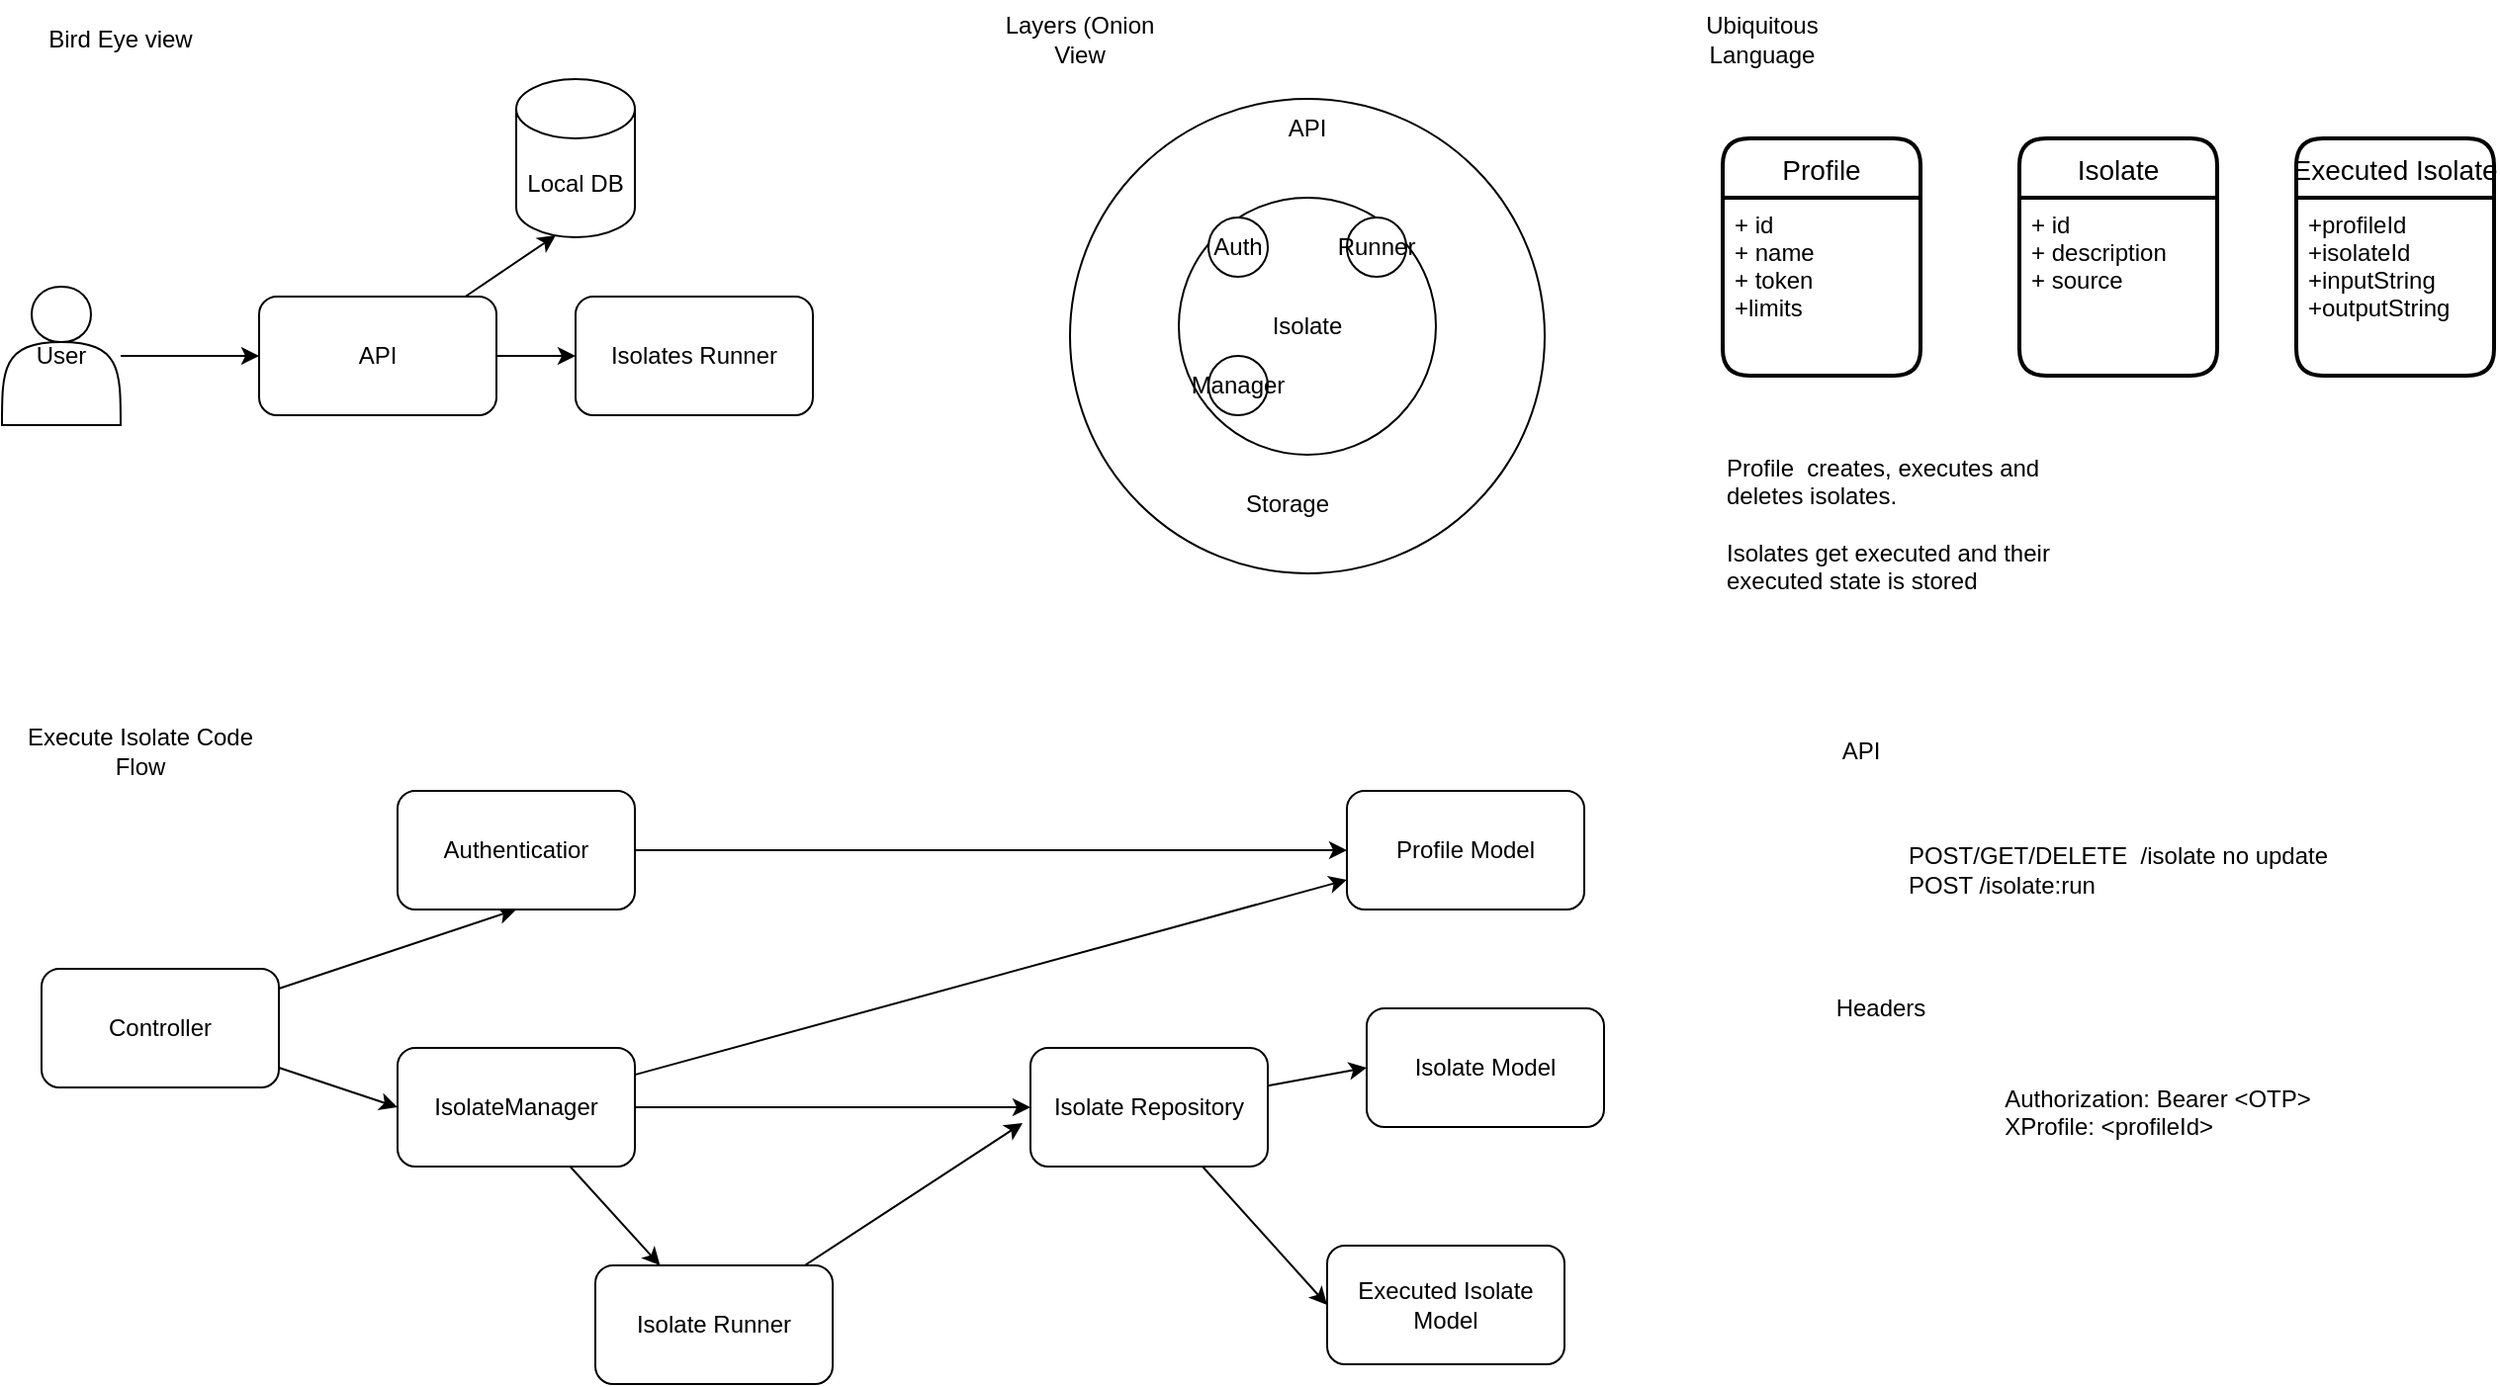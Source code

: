 <mxfile>
    <diagram id="bdGLufFbmblh0Mh4JZoR" name="General">
        <mxGraphModel dx="893" dy="1131" grid="1" gridSize="10" guides="1" tooltips="1" connect="1" arrows="1" fold="1" page="1" pageScale="1" pageWidth="1400" pageHeight="850" math="0" shadow="0">
            <root>
                <mxCell id="0"/>
                <mxCell id="1" parent="0"/>
                <mxCell id="6" style="edgeStyle=none;html=1;entryX=0.333;entryY=0.988;entryDx=0;entryDy=0;entryPerimeter=0;" parent="1" source="2" target="4" edge="1">
                    <mxGeometry relative="1" as="geometry"/>
                </mxCell>
                <mxCell id="8" style="edgeStyle=none;html=1;" parent="1" source="2" target="7" edge="1">
                    <mxGeometry relative="1" as="geometry"/>
                </mxCell>
                <mxCell id="2" value="API" style="rounded=1;whiteSpace=wrap;html=1;" parent="1" vertex="1">
                    <mxGeometry x="150" y="160" width="120" height="60" as="geometry"/>
                </mxCell>
                <mxCell id="4" value="Local DB" style="shape=cylinder3;whiteSpace=wrap;html=1;boundedLbl=1;backgroundOutline=1;size=15;" parent="1" vertex="1">
                    <mxGeometry x="280" y="50" width="60" height="80" as="geometry"/>
                </mxCell>
                <mxCell id="7" value="Isolates Runner" style="rounded=1;whiteSpace=wrap;html=1;" parent="1" vertex="1">
                    <mxGeometry x="310" y="160" width="120" height="60" as="geometry"/>
                </mxCell>
                <mxCell id="11" style="edgeStyle=none;html=1;" parent="1" source="10" target="2" edge="1">
                    <mxGeometry relative="1" as="geometry"/>
                </mxCell>
                <mxCell id="10" value="User" style="shape=actor;whiteSpace=wrap;html=1;" parent="1" vertex="1">
                    <mxGeometry x="20" y="155" width="60" height="70" as="geometry"/>
                </mxCell>
                <mxCell id="12" value="Bird Eye view" style="text;html=1;strokeColor=none;fillColor=none;align=center;verticalAlign=middle;whiteSpace=wrap;rounded=0;" parent="1" vertex="1">
                    <mxGeometry x="30" y="10" width="100" height="40" as="geometry"/>
                </mxCell>
                <mxCell id="19" value="" style="ellipse;whiteSpace=wrap;html=1;aspect=fixed;" parent="1" vertex="1">
                    <mxGeometry x="560" y="60" width="240" height="240" as="geometry"/>
                </mxCell>
                <mxCell id="20" value="Isolate" style="ellipse;whiteSpace=wrap;html=1;aspect=fixed;" parent="1" vertex="1">
                    <mxGeometry x="615" y="110" width="130" height="130" as="geometry"/>
                </mxCell>
                <mxCell id="21" value="API" style="text;html=1;strokeColor=none;fillColor=none;align=center;verticalAlign=middle;whiteSpace=wrap;rounded=0;" parent="1" vertex="1">
                    <mxGeometry x="650" y="60" width="60" height="30" as="geometry"/>
                </mxCell>
                <mxCell id="22" value="Storage" style="text;html=1;strokeColor=none;fillColor=none;align=center;verticalAlign=middle;whiteSpace=wrap;rounded=0;" parent="1" vertex="1">
                    <mxGeometry x="640" y="250" width="60" height="30" as="geometry"/>
                </mxCell>
                <mxCell id="24" value="Auth" style="ellipse;whiteSpace=wrap;html=1;aspect=fixed;" parent="1" vertex="1">
                    <mxGeometry x="630" y="120" width="30" height="30" as="geometry"/>
                </mxCell>
                <mxCell id="25" value="Runner" style="ellipse;whiteSpace=wrap;html=1;aspect=fixed;" parent="1" vertex="1">
                    <mxGeometry x="700" y="120" width="30" height="30" as="geometry"/>
                </mxCell>
                <mxCell id="27" value="Manager" style="ellipse;whiteSpace=wrap;html=1;aspect=fixed;" parent="1" vertex="1">
                    <mxGeometry x="630" y="190" width="30" height="30" as="geometry"/>
                </mxCell>
                <mxCell id="28" value="Layers (Onion View" style="text;html=1;strokeColor=none;fillColor=none;align=center;verticalAlign=middle;whiteSpace=wrap;rounded=0;" parent="1" vertex="1">
                    <mxGeometry x="515" y="10" width="100" height="40" as="geometry"/>
                </mxCell>
                <mxCell id="32" value="Ubiquitous Language" style="text;html=1;strokeColor=none;fillColor=none;align=center;verticalAlign=middle;whiteSpace=wrap;rounded=0;" parent="1" vertex="1">
                    <mxGeometry x="880" y="15" width="60" height="30" as="geometry"/>
                </mxCell>
                <mxCell id="33" value="Isolate" style="swimlane;childLayout=stackLayout;horizontal=1;startSize=30;horizontalStack=0;rounded=1;fontSize=14;fontStyle=0;strokeWidth=2;resizeParent=0;resizeLast=1;shadow=0;dashed=0;align=center;" parent="1" vertex="1">
                    <mxGeometry x="1040" y="80" width="100" height="120" as="geometry"/>
                </mxCell>
                <mxCell id="34" value="+ id&#10;+ description&#10;+ source" style="align=left;strokeColor=none;fillColor=none;spacingLeft=4;fontSize=12;verticalAlign=top;resizable=0;rotatable=0;part=1;" parent="33" vertex="1">
                    <mxGeometry y="30" width="100" height="90" as="geometry"/>
                </mxCell>
                <mxCell id="35" value="Executed Isolate" style="swimlane;childLayout=stackLayout;horizontal=1;startSize=30;horizontalStack=0;rounded=1;fontSize=14;fontStyle=0;strokeWidth=2;resizeParent=0;resizeLast=1;shadow=0;dashed=0;align=center;" parent="1" vertex="1">
                    <mxGeometry x="1180" y="80" width="100" height="120" as="geometry"/>
                </mxCell>
                <mxCell id="36" value="+profileId&#10;+isolateId&#10;+inputString&#10;+outputString" style="align=left;strokeColor=none;fillColor=none;spacingLeft=4;fontSize=12;verticalAlign=top;resizable=0;rotatable=0;part=1;" parent="35" vertex="1">
                    <mxGeometry y="30" width="100" height="90" as="geometry"/>
                </mxCell>
                <mxCell id="37" value="Profile" style="swimlane;childLayout=stackLayout;horizontal=1;startSize=30;horizontalStack=0;rounded=1;fontSize=14;fontStyle=0;strokeWidth=2;resizeParent=0;resizeLast=1;shadow=0;dashed=0;align=center;" parent="1" vertex="1">
                    <mxGeometry x="890" y="80" width="100" height="120" as="geometry"/>
                </mxCell>
                <mxCell id="38" value="+ id&#10;+ name&#10;+ token&#10;+limits" style="align=left;strokeColor=none;fillColor=none;spacingLeft=4;fontSize=12;verticalAlign=top;resizable=0;rotatable=0;part=1;" parent="37" vertex="1">
                    <mxGeometry y="30" width="100" height="90" as="geometry"/>
                </mxCell>
                <mxCell id="42" value="Profile&amp;nbsp; creates, executes and deletes isolates.&lt;br&gt;&lt;br&gt;Isolates get executed and their executed state is stored" style="text;html=1;strokeColor=none;fillColor=none;align=left;verticalAlign=middle;whiteSpace=wrap;rounded=0;" parent="1" vertex="1">
                    <mxGeometry x="890" y="220" width="190" height="110" as="geometry"/>
                </mxCell>
                <mxCell id="43" value="Execute Isolate Code Flow" style="text;html=1;strokeColor=none;fillColor=none;align=center;verticalAlign=middle;whiteSpace=wrap;rounded=0;" parent="1" vertex="1">
                    <mxGeometry x="20" y="370" width="140" height="40" as="geometry"/>
                </mxCell>
                <mxCell id="54" style="edgeStyle=none;html=1;entryX=0;entryY=0.5;entryDx=0;entryDy=0;" parent="1" source="44" target="51" edge="1">
                    <mxGeometry relative="1" as="geometry"/>
                </mxCell>
                <mxCell id="55" style="edgeStyle=none;html=1;entryX=0;entryY=0.5;entryDx=0;entryDy=0;" parent="1" source="44" target="53" edge="1">
                    <mxGeometry relative="1" as="geometry"/>
                </mxCell>
                <mxCell id="44" value="Isolate Repository" style="rounded=1;whiteSpace=wrap;html=1;" parent="1" vertex="1">
                    <mxGeometry x="540" y="540" width="120" height="60" as="geometry"/>
                </mxCell>
                <mxCell id="57" style="edgeStyle=none;html=1;entryX=0;entryY=0.75;entryDx=0;entryDy=0;" parent="1" source="45" target="52" edge="1">
                    <mxGeometry relative="1" as="geometry"/>
                </mxCell>
                <mxCell id="61" style="edgeStyle=none;html=1;" parent="1" source="45" target="44" edge="1">
                    <mxGeometry relative="1" as="geometry"/>
                </mxCell>
                <mxCell id="62" style="edgeStyle=none;html=1;" parent="1" source="45" target="59" edge="1">
                    <mxGeometry relative="1" as="geometry"/>
                </mxCell>
                <mxCell id="45" value="IsolateManager" style="rounded=1;whiteSpace=wrap;html=1;" parent="1" vertex="1">
                    <mxGeometry x="220" y="540" width="120" height="60" as="geometry"/>
                </mxCell>
                <mxCell id="49" style="edgeStyle=none;html=1;entryX=0.5;entryY=1;entryDx=0;entryDy=0;" parent="1" source="46" target="48" edge="1">
                    <mxGeometry relative="1" as="geometry"/>
                </mxCell>
                <mxCell id="60" style="edgeStyle=none;html=1;entryX=0;entryY=0.5;entryDx=0;entryDy=0;" parent="1" source="46" target="45" edge="1">
                    <mxGeometry relative="1" as="geometry"/>
                </mxCell>
                <mxCell id="46" value="Controller" style="rounded=1;whiteSpace=wrap;html=1;" parent="1" vertex="1">
                    <mxGeometry x="40" y="500" width="120" height="60" as="geometry"/>
                </mxCell>
                <mxCell id="56" style="edgeStyle=none;html=1;entryX=0;entryY=0.5;entryDx=0;entryDy=0;" parent="1" source="48" target="52" edge="1">
                    <mxGeometry relative="1" as="geometry"/>
                </mxCell>
                <mxCell id="48" value="Authenticatior" style="rounded=1;whiteSpace=wrap;html=1;" parent="1" vertex="1">
                    <mxGeometry x="220" y="410" width="120" height="60" as="geometry"/>
                </mxCell>
                <mxCell id="51" value="Isolate Model" style="rounded=1;whiteSpace=wrap;html=1;" parent="1" vertex="1">
                    <mxGeometry x="710" y="520" width="120" height="60" as="geometry"/>
                </mxCell>
                <mxCell id="52" value="Profile Model" style="rounded=1;whiteSpace=wrap;html=1;" parent="1" vertex="1">
                    <mxGeometry x="700" y="410" width="120" height="60" as="geometry"/>
                </mxCell>
                <mxCell id="53" value="Executed Isolate Model" style="rounded=1;whiteSpace=wrap;html=1;" parent="1" vertex="1">
                    <mxGeometry x="690" y="640" width="120" height="60" as="geometry"/>
                </mxCell>
                <mxCell id="63" style="edgeStyle=none;html=1;entryX=-0.033;entryY=0.633;entryDx=0;entryDy=0;entryPerimeter=0;" parent="1" source="59" target="44" edge="1">
                    <mxGeometry relative="1" as="geometry"/>
                </mxCell>
                <mxCell id="59" value="Isolate Runner" style="rounded=1;whiteSpace=wrap;html=1;" parent="1" vertex="1">
                    <mxGeometry x="320" y="650" width="120" height="60" as="geometry"/>
                </mxCell>
                <mxCell id="Sm8crVJ1xdBKoFlzH7P_-63" value="API" style="text;html=1;strokeColor=none;fillColor=none;align=center;verticalAlign=middle;whiteSpace=wrap;rounded=0;" parent="1" vertex="1">
                    <mxGeometry x="890" y="370" width="140" height="40" as="geometry"/>
                </mxCell>
                <mxCell id="Sm8crVJ1xdBKoFlzH7P_-64" value="&lt;span style=&quot;text-align: left&quot;&gt;POST/GET/DELETE&amp;nbsp;&amp;nbsp;&lt;/span&gt;&lt;span style=&quot;text-align: left&quot;&gt;/isolate no update&lt;/span&gt;&lt;span style=&quot;text-align: left&quot;&gt;&lt;br&gt;&lt;/span&gt;&lt;div style=&quot;text-align: left&quot;&gt;&lt;span&gt;POST /isolate:run&amp;nbsp;&lt;/span&gt;&lt;/div&gt;" style="text;html=1;strokeColor=none;fillColor=none;align=center;verticalAlign=middle;whiteSpace=wrap;rounded=0;" parent="1" vertex="1">
                    <mxGeometry x="950" y="410" width="280" height="80" as="geometry"/>
                </mxCell>
                <mxCell id="Sm8crVJ1xdBKoFlzH7P_-65" value="Headers" style="text;html=1;strokeColor=none;fillColor=none;align=center;verticalAlign=middle;whiteSpace=wrap;rounded=0;" parent="1" vertex="1">
                    <mxGeometry x="900" y="500" width="140" height="40" as="geometry"/>
                </mxCell>
                <mxCell id="Sm8crVJ1xdBKoFlzH7P_-66" value="&lt;div style=&quot;text-align: left&quot;&gt;&lt;span&gt;Authorization: Bearer &amp;lt;OTP&amp;gt;&lt;/span&gt;&lt;/div&gt;&lt;div style=&quot;text-align: left&quot;&gt;&lt;span&gt;XProfile: &amp;lt;profileId&amp;gt;&lt;/span&gt;&lt;/div&gt;&lt;div style=&quot;text-align: left&quot;&gt;&lt;br&gt;&lt;/div&gt;" style="text;html=1;strokeColor=none;fillColor=none;align=center;verticalAlign=middle;whiteSpace=wrap;rounded=0;" parent="1" vertex="1">
                    <mxGeometry x="970" y="540" width="280" height="80" as="geometry"/>
                </mxCell>
            </root>
        </mxGraphModel>
    </diagram>
    <diagram id="voJFn-5Nc-53CdJ_hb5G" name="API">
        <mxGraphModel dx="893" dy="1131" grid="1" gridSize="10" guides="1" tooltips="1" connect="1" arrows="1" fold="1" page="1" pageScale="1" pageWidth="1400" pageHeight="850" math="0" shadow="0">
            <root>
                <mxCell id="SBt2DDi_xRYRnVNfj4ru-0"/>
                <mxCell id="SBt2DDi_xRYRnVNfj4ru-1" parent="SBt2DDi_xRYRnVNfj4ru-0"/>
            </root>
        </mxGraphModel>
    </diagram>
</mxfile>